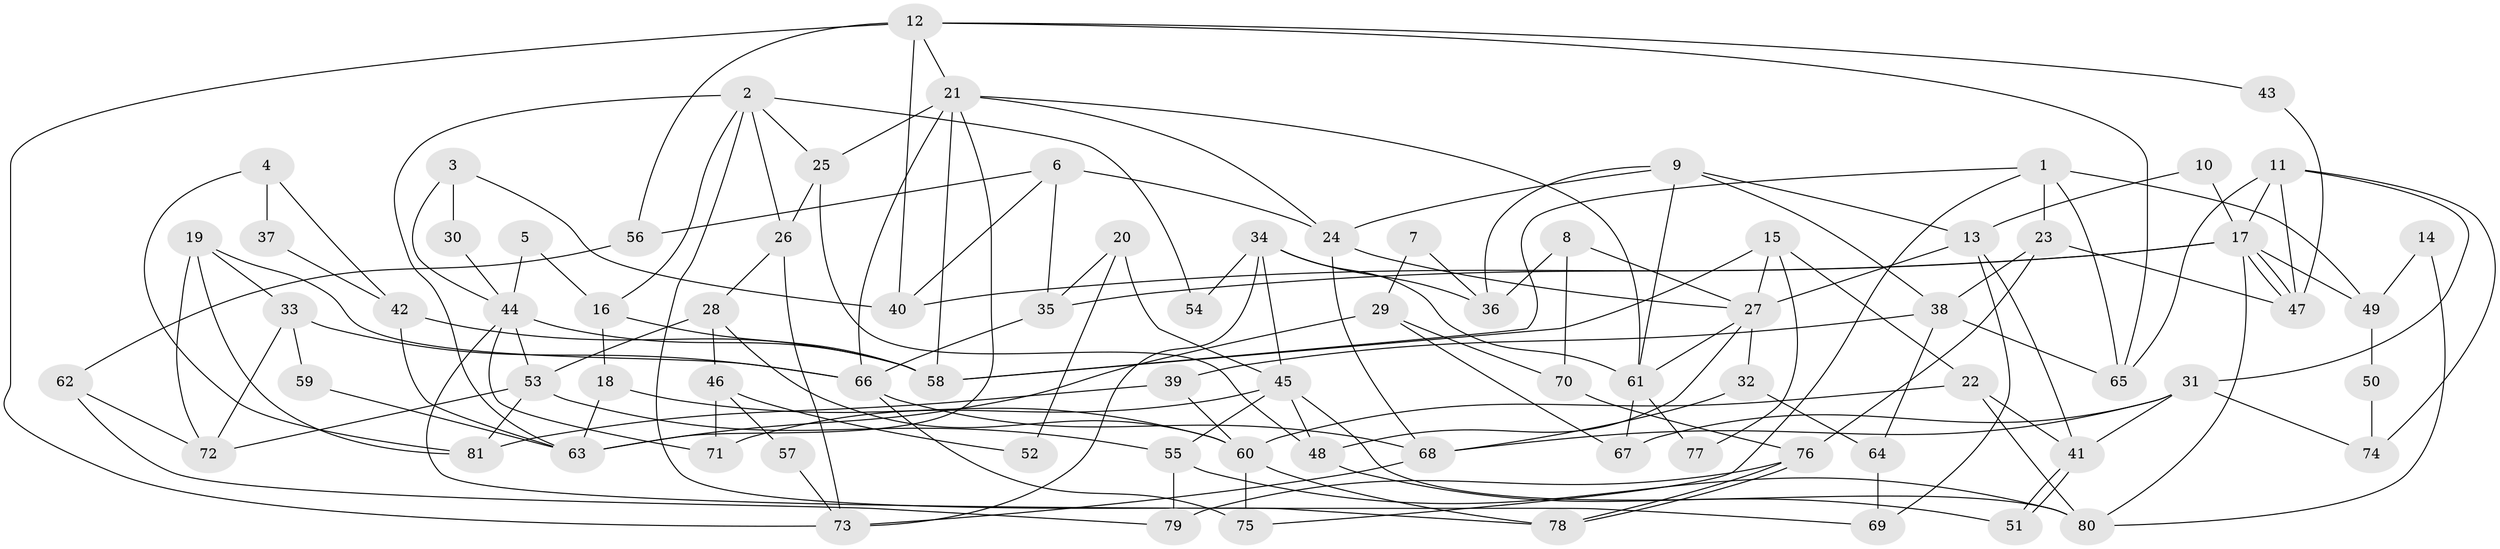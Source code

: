 // coarse degree distribution, {10: 0.04878048780487805, 3: 0.21951219512195122, 2: 0.14634146341463414, 13: 0.024390243902439025, 9: 0.024390243902439025, 6: 0.17073170731707318, 12: 0.024390243902439025, 8: 0.024390243902439025, 5: 0.14634146341463414, 7: 0.024390243902439025, 4: 0.14634146341463414}
// Generated by graph-tools (version 1.1) at 2025/51/03/04/25 22:51:09]
// undirected, 81 vertices, 162 edges
graph export_dot {
  node [color=gray90,style=filled];
  1;
  2;
  3;
  4;
  5;
  6;
  7;
  8;
  9;
  10;
  11;
  12;
  13;
  14;
  15;
  16;
  17;
  18;
  19;
  20;
  21;
  22;
  23;
  24;
  25;
  26;
  27;
  28;
  29;
  30;
  31;
  32;
  33;
  34;
  35;
  36;
  37;
  38;
  39;
  40;
  41;
  42;
  43;
  44;
  45;
  46;
  47;
  48;
  49;
  50;
  51;
  52;
  53;
  54;
  55;
  56;
  57;
  58;
  59;
  60;
  61;
  62;
  63;
  64;
  65;
  66;
  67;
  68;
  69;
  70;
  71;
  72;
  73;
  74;
  75;
  76;
  77;
  78;
  79;
  80;
  81;
  1 -- 23;
  1 -- 65;
  1 -- 49;
  1 -- 58;
  1 -- 75;
  2 -- 78;
  2 -- 26;
  2 -- 16;
  2 -- 25;
  2 -- 54;
  2 -- 63;
  3 -- 40;
  3 -- 44;
  3 -- 30;
  4 -- 42;
  4 -- 81;
  4 -- 37;
  5 -- 16;
  5 -- 44;
  6 -- 40;
  6 -- 24;
  6 -- 35;
  6 -- 56;
  7 -- 36;
  7 -- 29;
  8 -- 27;
  8 -- 36;
  8 -- 70;
  9 -- 13;
  9 -- 38;
  9 -- 24;
  9 -- 36;
  9 -- 61;
  10 -- 17;
  10 -- 13;
  11 -- 31;
  11 -- 17;
  11 -- 47;
  11 -- 65;
  11 -- 74;
  12 -- 21;
  12 -- 73;
  12 -- 40;
  12 -- 43;
  12 -- 56;
  12 -- 65;
  13 -- 69;
  13 -- 27;
  13 -- 41;
  14 -- 80;
  14 -- 49;
  15 -- 22;
  15 -- 58;
  15 -- 27;
  15 -- 77;
  16 -- 58;
  16 -- 18;
  17 -- 80;
  17 -- 47;
  17 -- 47;
  17 -- 35;
  17 -- 40;
  17 -- 49;
  18 -- 60;
  18 -- 63;
  19 -- 66;
  19 -- 81;
  19 -- 33;
  19 -- 72;
  20 -- 45;
  20 -- 35;
  20 -- 52;
  21 -- 61;
  21 -- 63;
  21 -- 24;
  21 -- 25;
  21 -- 58;
  21 -- 66;
  22 -- 41;
  22 -- 80;
  22 -- 60;
  23 -- 47;
  23 -- 76;
  23 -- 38;
  24 -- 27;
  24 -- 68;
  25 -- 26;
  25 -- 48;
  26 -- 28;
  26 -- 73;
  27 -- 32;
  27 -- 48;
  27 -- 61;
  28 -- 53;
  28 -- 60;
  28 -- 46;
  29 -- 67;
  29 -- 63;
  29 -- 70;
  30 -- 44;
  31 -- 41;
  31 -- 68;
  31 -- 67;
  31 -- 74;
  32 -- 68;
  32 -- 64;
  33 -- 66;
  33 -- 59;
  33 -- 72;
  34 -- 73;
  34 -- 61;
  34 -- 36;
  34 -- 45;
  34 -- 54;
  35 -- 66;
  37 -- 42;
  38 -- 65;
  38 -- 39;
  38 -- 64;
  39 -- 60;
  39 -- 81;
  41 -- 51;
  41 -- 51;
  42 -- 58;
  42 -- 63;
  43 -- 47;
  44 -- 53;
  44 -- 58;
  44 -- 69;
  44 -- 71;
  45 -- 48;
  45 -- 55;
  45 -- 71;
  45 -- 80;
  46 -- 71;
  46 -- 52;
  46 -- 57;
  48 -- 51;
  49 -- 50;
  50 -- 74;
  53 -- 72;
  53 -- 55;
  53 -- 81;
  55 -- 79;
  55 -- 80;
  56 -- 62;
  57 -- 73;
  59 -- 63;
  60 -- 75;
  60 -- 78;
  61 -- 67;
  61 -- 77;
  62 -- 72;
  62 -- 79;
  64 -- 69;
  66 -- 68;
  66 -- 75;
  68 -- 73;
  70 -- 76;
  76 -- 78;
  76 -- 78;
  76 -- 79;
}
